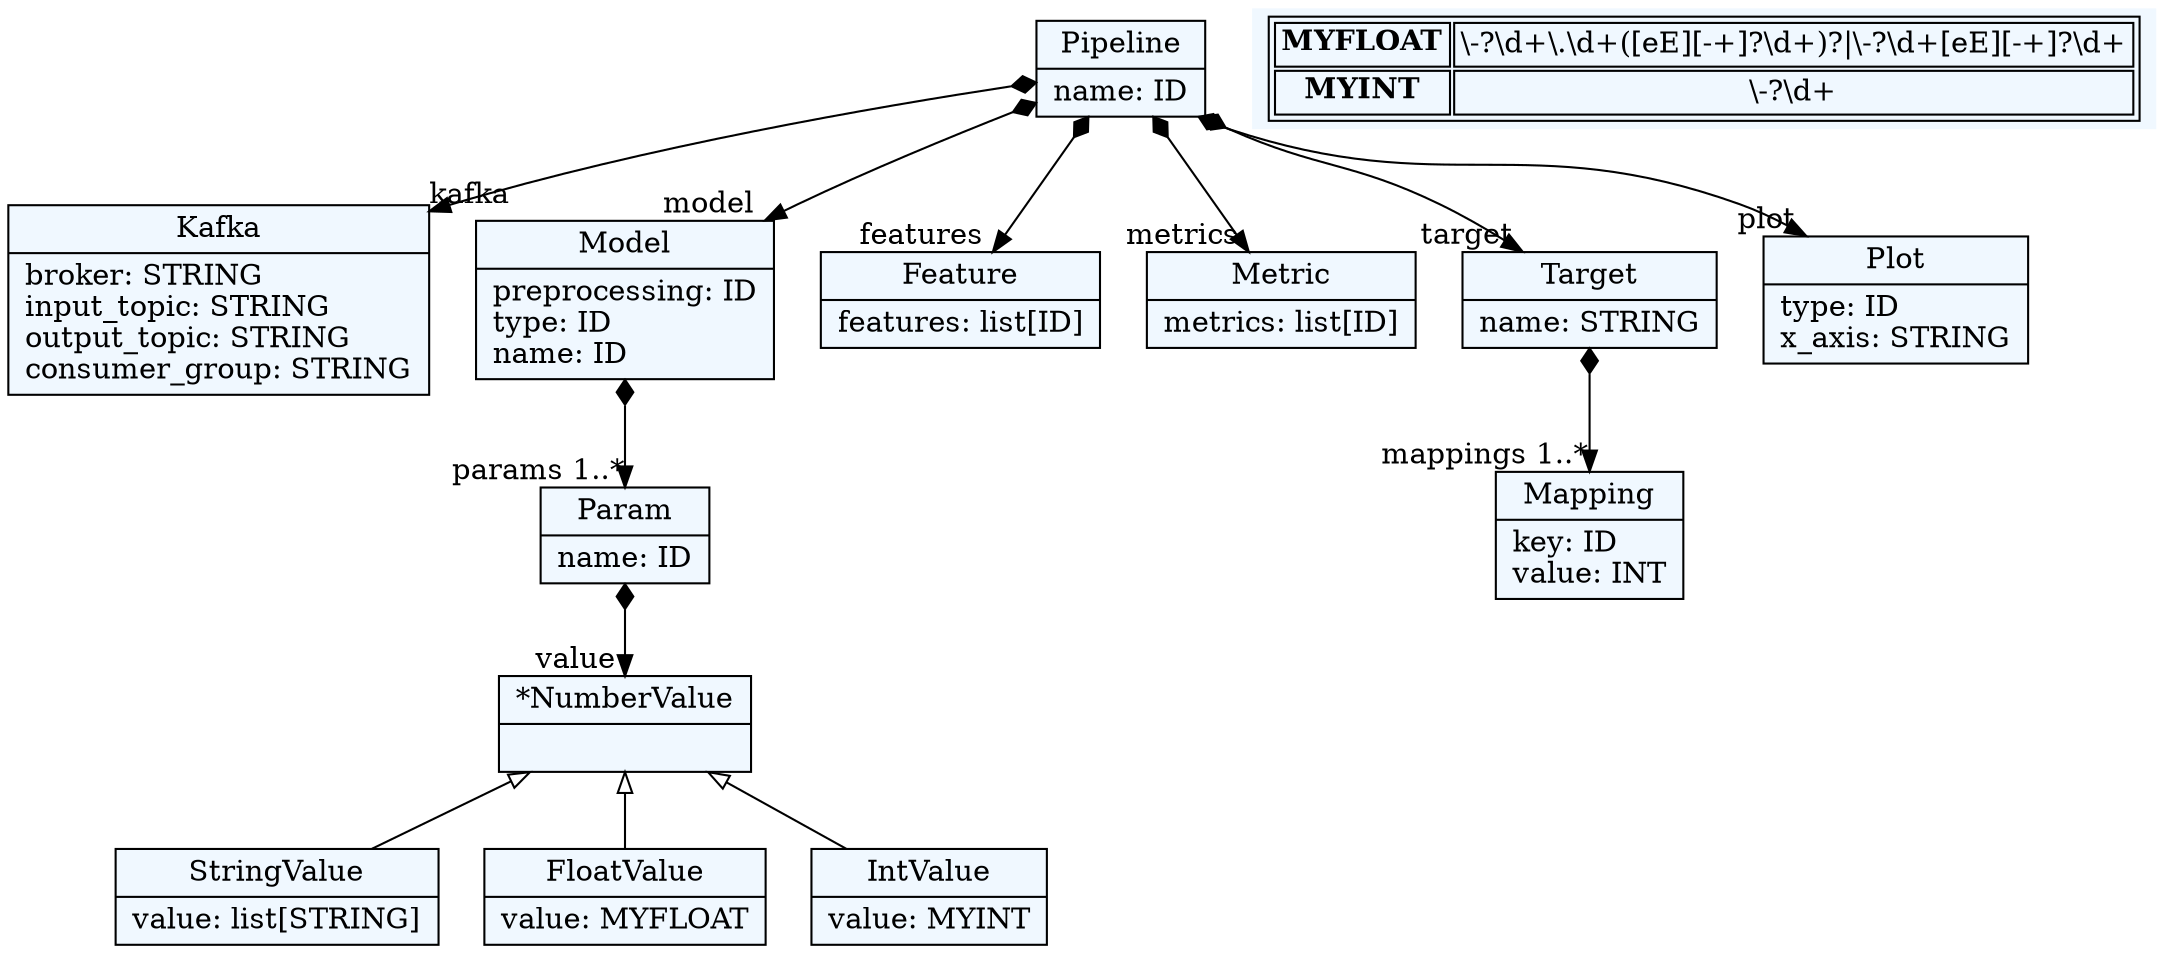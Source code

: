 
    digraph textX {
    fontname = "Bitstream Vera Sans"
    fontsize = 8
    node[
        shape=record,
        style=filled,
        fillcolor=aliceblue
    ]
    nodesep = 0.3
    edge[dir=black,arrowtail=empty]


138603911434448[ label="{Pipeline|name: ID\l}"]

138603911432480[ label="{Kafka|broker: STRING\linput_topic: STRING\loutput_topic: STRING\lconsumer_group: STRING\l}"]

138603911516560[ label="{Model|preprocessing: ID\ltype: ID\lname: ID\l}"]

138603911516464[ label="{Param|name: ID\l}"]

138603911516512[ label="{*NumberValue|}"]

138603911519200[ label="{StringValue|value: list[STRING]\l}"]

138603911521408[ label="{FloatValue|value: MYFLOAT\l}"]

138603911515216[ label="{IntValue|value: MYINT\l}"]

138603911519584[ label="{Feature|features: list[ID]\l}"]

138603911515888[ label="{Metric|metrics: list[ID]\l}"]

138603911521936[ label="{Target|name: STRING\l}"]

138603911512192[ label="{Mapping|key: ID\lvalue: INT\l}"]

138603911513920[ label="{Plot|type: ID\lx_axis: STRING\l}"]



138603911434448 -> 138603911432480[arrowtail=diamond, dir=both, headlabel="kafka "]
138603911434448 -> 138603911516560[arrowtail=diamond, dir=both, headlabel="model "]
138603911434448 -> 138603911519584[arrowtail=diamond, dir=both, headlabel="features "]
138603911434448 -> 138603911515888[arrowtail=diamond, dir=both, headlabel="metrics "]
138603911434448 -> 138603911521936[arrowtail=diamond, dir=both, headlabel="target "]
138603911434448 -> 138603911513920[arrowtail=diamond, dir=both, headlabel="plot "]
138603911516560 -> 138603911516464[arrowtail=diamond, dir=both, headlabel="params 1..*"]
138603911516464 -> 138603911516512[arrowtail=diamond, dir=both, headlabel="value "]
138603911516512 -> 138603911521408 [dir=back]
138603911516512 -> 138603911515216 [dir=back]
138603911516512 -> 138603911519200 [dir=back]
138603911521936 -> 138603911512192[arrowtail=diamond, dir=both, headlabel="mappings 1..*"]
match_rules [ shape=plaintext, label=< <table>
	<tr>
		<td><b>MYFLOAT</b></td><td>\-?\d+\.\d+([eE][-+]?\d+)?|\-?\d+[eE][-+]?\d+</td>
	</tr>
	<tr>
		<td><b>MYINT</b></td><td>\-?\d+</td>
	</tr>
</table> >]


}
